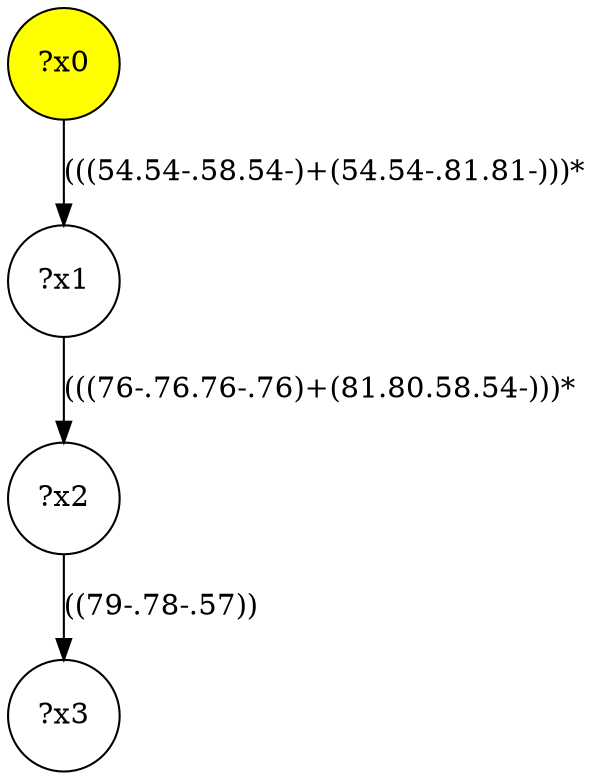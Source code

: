 digraph g {
	x0 [fillcolor="yellow", style="filled," shape=circle, label="?x0"];
	x1 [shape=circle, label="?x1"];
	x0 -> x1 [label="(((54.54-.58.54-)+(54.54-.81.81-)))*"];
	x2 [shape=circle, label="?x2"];
	x1 -> x2 [label="(((76-.76.76-.76)+(81.80.58.54-)))*"];
	x3 [shape=circle, label="?x3"];
	x2 -> x3 [label="((79-.78-.57))"];
}
